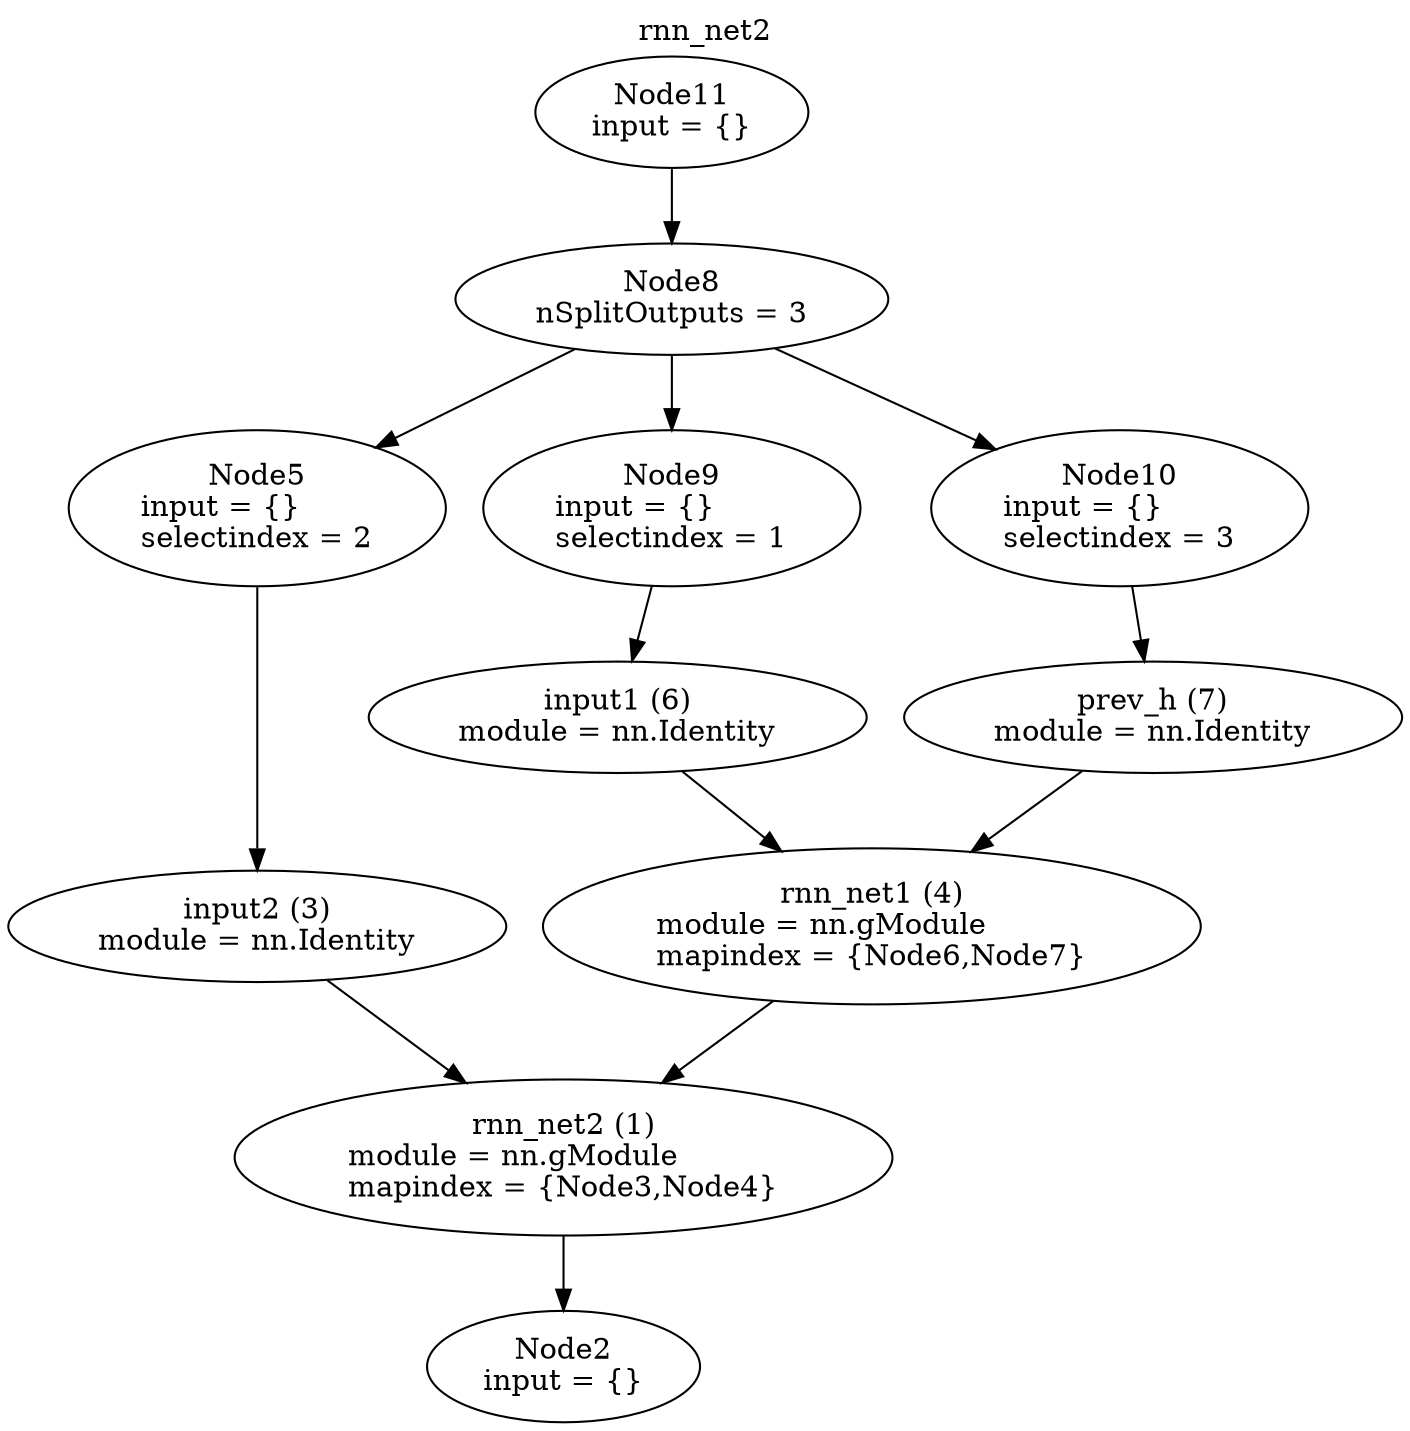 digraph G {
labelloc="t";
label="rnn_net2";
node [shape = oval]; 
n1[label="rnn_net2 (1)\nmodule = nn.gModule\lmapindex = {Node3,Node4}" tooltip="[[string \"local function get_rnn2(input_size, rnn_size)...\"]]:6"];
n2[label="Node2\ninput = {}" tooltip="[[C]]:-1"];
n3[label="input2 (3)\nmodule = nn.Identity" tooltip="[[string \"local function get_rnn2(input_size, rnn_size)...\"]]:3"];
n4[label="rnn_net1 (4)\nmodule = nn.gModule\lmapindex = {Node6,Node7}" tooltip="[[string \"local function get_rnn2(input_size, rnn_size)...\"]]:5"];
n5[label="Node5\ninput = {}\lselectindex = 2" tooltip="[[C]]:-1-2"];
n6[label="input1 (6)\nmodule = nn.Identity" tooltip="[[string \"local function get_rnn2(input_size, rnn_size)...\"]]:2"];
n7[label="prev_h (7)\nmodule = nn.Identity" tooltip="[[string \"local function get_rnn2(input_size, rnn_size)...\"]]:4"];
n8[label="Node8\nnSplitOutputs = 3" tooltip="[[C]]:-1-mnode"];
n9[label="Node9\ninput = {}\lselectindex = 1" tooltip="[[C]]:-1-1"];
n10[label="Node10\ninput = {}\lselectindex = 3" tooltip="[[C]]:-1-3"];
n11[label="Node11\ninput = {}" tooltip="[[C]]:-1"];
n1 -> n2;
n3 -> n1;
n4 -> n1;
n5 -> n3;
n6 -> n4;
n7 -> n4;
n8 -> n5;
n9 -> n6;
n10 -> n7;
n11 -> n8;
n8 -> n9;
n8 -> n10;
}